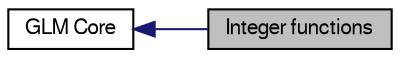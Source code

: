 digraph structs
{
  bgcolor="transparent";
  edge [fontname="FreeSans",fontsize=8,labelfontname="FreeSans",labelfontsize=8];
  node [fontname="FreeSans",fontsize=10,shape=record];
  rankdir=LR;
  Node0 [label="Integer functions",height=0.2,width=0.4,color="black", fillcolor="grey75", style="filled" fontcolor="black"];
  Node1 [label="GLM Core",height=0.2,width=0.4,color="black",URL="$group__core.html",tooltip="The core of GLM, which implements exactly and only the GLSL specification to the..."];
  Node1->Node0 [shape=plaintext, color="midnightblue", dir="back", style="solid"];
}
